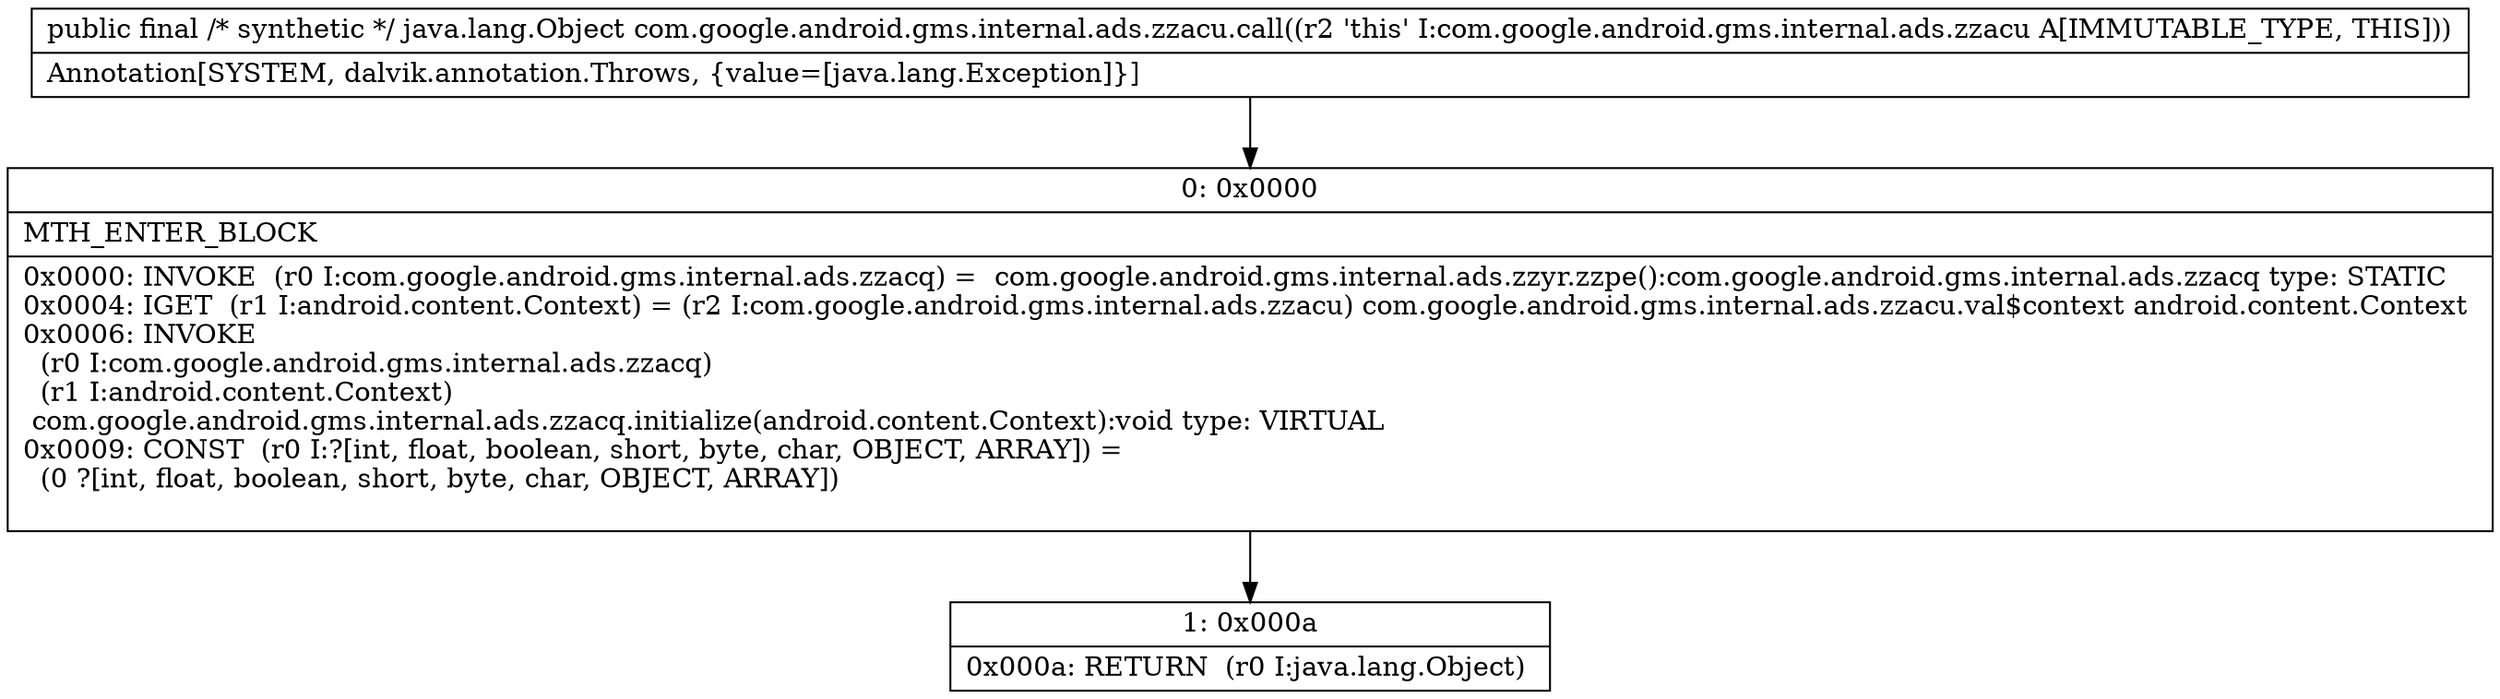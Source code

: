digraph "CFG forcom.google.android.gms.internal.ads.zzacu.call()Ljava\/lang\/Object;" {
Node_0 [shape=record,label="{0\:\ 0x0000|MTH_ENTER_BLOCK\l|0x0000: INVOKE  (r0 I:com.google.android.gms.internal.ads.zzacq) =  com.google.android.gms.internal.ads.zzyr.zzpe():com.google.android.gms.internal.ads.zzacq type: STATIC \l0x0004: IGET  (r1 I:android.content.Context) = (r2 I:com.google.android.gms.internal.ads.zzacu) com.google.android.gms.internal.ads.zzacu.val$context android.content.Context \l0x0006: INVOKE  \l  (r0 I:com.google.android.gms.internal.ads.zzacq)\l  (r1 I:android.content.Context)\l com.google.android.gms.internal.ads.zzacq.initialize(android.content.Context):void type: VIRTUAL \l0x0009: CONST  (r0 I:?[int, float, boolean, short, byte, char, OBJECT, ARRAY]) = \l  (0 ?[int, float, boolean, short, byte, char, OBJECT, ARRAY])\l \l}"];
Node_1 [shape=record,label="{1\:\ 0x000a|0x000a: RETURN  (r0 I:java.lang.Object) \l}"];
MethodNode[shape=record,label="{public final \/* synthetic *\/ java.lang.Object com.google.android.gms.internal.ads.zzacu.call((r2 'this' I:com.google.android.gms.internal.ads.zzacu A[IMMUTABLE_TYPE, THIS]))  | Annotation[SYSTEM, dalvik.annotation.Throws, \{value=[java.lang.Exception]\}]\l}"];
MethodNode -> Node_0;
Node_0 -> Node_1;
}


